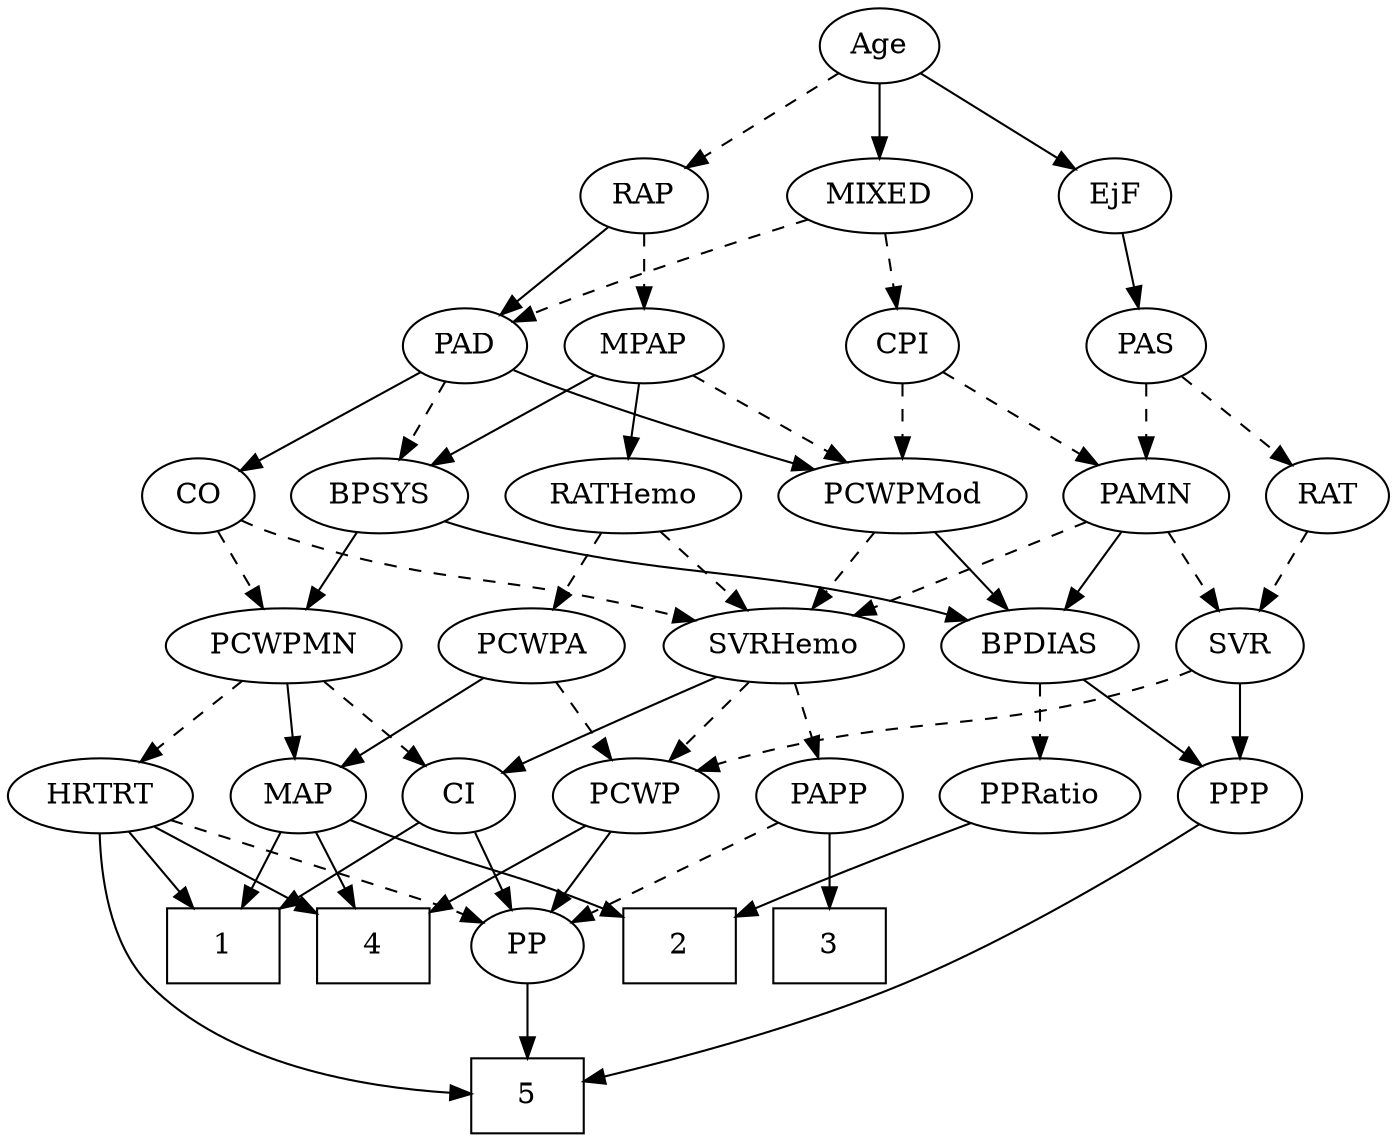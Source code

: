 strict digraph {
	graph [bb="0,0,609.94,540"];
	node [label="\N"];
	1	[height=0.5,
		pos="94.646,90",
		shape=box,
		width=0.75];
	2	[height=0.5,
		pos="310.65,90",
		shape=box,
		width=0.75];
	3	[height=0.5,
		pos="382.65,90",
		shape=box,
		width=0.75];
	4	[height=0.5,
		pos="166.65,90",
		shape=box,
		width=0.75];
	5	[height=0.5,
		pos="238.65,18",
		shape=box,
		width=0.75];
	Age	[height=0.5,
		pos="385.65,522",
		width=0.75];
	EjF	[height=0.5,
		pos="489.65,450",
		width=0.75];
	Age -> EjF	[pos="e,471.21,463.41 404.24,508.49 420.51,497.54 444.34,481.49 462.7,469.14",
		style=solid];
	RAP	[height=0.5,
		pos="283.65,450",
		width=0.77632];
	Age -> RAP	[pos="e,302.07,463.64 367.41,508.49 351.55,497.6 328.37,481.69 310.41,469.37",
		style=dashed];
	MIXED	[height=0.5,
		pos="385.65,450",
		width=1.1193];
	Age -> MIXED	[pos="e,385.65,468.1 385.65,503.7 385.65,495.98 385.65,486.71 385.65,478.11",
		style=solid];
	PAS	[height=0.5,
		pos="500.65,378",
		width=0.75];
	EjF -> PAS	[pos="e,497.93,396.28 492.31,432.05 493.52,424.35 494.99,415.03 496.35,406.36",
		style=solid];
	MPAP	[height=0.5,
		pos="283.65,378",
		width=0.97491];
	RAP -> MPAP	[pos="e,283.65,396.1 283.65,431.7 283.65,423.98 283.65,414.71 283.65,406.11",
		style=dashed];
	PAD	[height=0.5,
		pos="201.65,378",
		width=0.79437];
	RAP -> PAD	[pos="e,218.09,393.04 267.45,435.17 255.62,425.07 239.38,411.21 225.99,399.79",
		style=solid];
	MIXED -> PAD	[pos="e,224.04,389.34 354.64,438.48 324.91,428.21 278.89,411.88 239.65,396 237.58,395.16 235.46,394.28 233.32,393.38",
		style=dashed];
	CPI	[height=0.5,
		pos="394.65,378",
		width=0.75];
	MIXED -> CPI	[pos="e,392.45,396.1 387.87,431.7 388.86,423.98 390.05,414.71 391.16,406.11",
		style=dashed];
	BPSYS	[height=0.5,
		pos="170.65,306",
		width=1.0471];
	MPAP -> BPSYS	[pos="e,192.86,320.76 262.13,363.67 244.99,353.05 220.77,338.05 201.56,326.15",
		style=solid];
	RATHemo	[height=0.5,
		pos="275.65,306",
		width=1.3721];
	MPAP -> RATHemo	[pos="e,277.6,324.1 281.67,359.7 280.79,351.98 279.73,342.71 278.75,334.11",
		style=solid];
	PCWPMod	[height=0.5,
		pos="394.65,306",
		width=1.4443];
	MPAP -> PCWPMod	[pos="e,370.61,322.16 305.05,363.5 321.18,353.33 343.59,339.2 361.96,327.61",
		style=dashed];
	PCWPMN	[height=0.5,
		pos="125.65,234",
		width=1.3902];
	BPSYS -> PCWPMN	[pos="e,136.55,251.96 159.98,288.41 154.62,280.08 148.02,269.8 142.03,260.49",
		style=solid];
	BPDIAS	[height=0.5,
		pos="455.65,234",
		width=1.1735];
	BPSYS -> BPDIAS	[pos="e,424.28,246.17 199.25,293.85 205.27,291.73 211.62,289.66 217.65,288 299.25,265.54 322.77,273.43 404.65,252 407.85,251.16 411.15,\
250.23 414.45,249.24",
		style=solid];
	PAD -> BPSYS	[pos="e,178.16,323.96 194.3,360.41 190.72,352.34 186.34,342.43 182.32,333.35",
		style=dashed];
	CO	[height=0.5,
		pos="87.646,306",
		width=0.75];
	PAD -> CO	[pos="e,106.9,318.82 181.79,364.81 163.45,353.55 136.03,336.71 115.5,324.11",
		style=solid];
	PAD -> PCWPMod	[pos="e,357.35,318.7 224.01,366.59 229.11,364.33 234.54,362.01 239.65,360 275.46,345.9 316.74,331.89 347.68,321.82",
		style=solid];
	CO -> PCWPMN	[pos="e,116.35,252.12 96.46,288.76 100.93,280.53 106.47,270.32 111.52,261.02",
		style=dashed];
	SVRHemo	[height=0.5,
		pos="345.65,234",
		width=1.3902];
	CO -> SVRHemo	[pos="e,308.29,246.15 108.26,294.3 113.21,292 118.54,289.74 123.65,288 193.85,264.01 214.74,270.28 286.65,252 290.49,251.02 294.46,249.97 \
298.44,248.89",
		style=dashed];
	PAMN	[height=0.5,
		pos="500.65,306",
		width=1.011];
	PAS -> PAMN	[pos="e,500.65,324.1 500.65,359.7 500.65,351.98 500.65,342.71 500.65,334.11",
		style=dashed];
	RAT	[height=0.5,
		pos="582.65,306",
		width=0.75827];
	PAS -> RAT	[pos="e,566.48,320.8 516.85,363.17 528.75,353.01 545.13,339.03 558.56,327.56",
		style=dashed];
	SVR	[height=0.5,
		pos="543.65,234",
		width=0.77632];
	PAMN -> SVR	[pos="e,533.83,250.99 510.84,288.41 516.11,279.83 522.64,269.19 528.49,259.67",
		style=dashed];
	PAMN -> SVRHemo	[pos="e,375.66,248.55 474.7,293.28 450.16,282.2 412.99,265.41 384.83,252.7",
		style=dashed];
	PAMN -> BPDIAS	[pos="e,466.23,251.47 489.98,288.41 484.55,279.95 477.82,269.49 471.77,260.08",
		style=solid];
	PCWPA	[height=0.5,
		pos="235.65,234",
		width=1.1555];
	RATHemo -> PCWPA	[pos="e,245.24,251.79 265.96,288.05 261.25,279.8 255.48,269.7 250.24,260.54",
		style=dashed];
	RATHemo -> SVRHemo	[pos="e,329.5,251.15 291.88,288.76 300.89,279.75 312.26,268.39 322.22,258.43",
		style=dashed];
	CPI -> PAMN	[pos="e,479.48,320.98 413.11,364.81 429.09,354.26 452.48,338.81 471.06,326.54",
		style=dashed];
	CPI -> PCWPMod	[pos="e,394.65,324.1 394.65,359.7 394.65,351.98 394.65,342.71 394.65,334.11",
		style=dashed];
	RAT -> SVR	[pos="e,552.64,251.15 573.6,288.76 568.83,280.19 562.86,269.49 557.52,259.9",
		style=dashed];
	PPP	[height=0.5,
		pos="542.65,162",
		width=0.75];
	SVR -> PPP	[pos="e,542.89,180.1 543.4,215.7 543.29,207.98 543.16,198.71 543.03,190.11",
		style=solid];
	PCWP	[height=0.5,
		pos="283.65,162",
		width=0.97491];
	SVR -> PCWP	[pos="e,309.92,173.99 522.46,222.25 517.37,219.95 511.89,217.71 506.65,216 429.48,190.89 405.55,202.71 327.65,180 325.01,179.23 322.31,\
178.37 319.61,177.46",
		style=dashed];
	PCWPMod -> SVRHemo	[pos="e,357.52,251.96 383.03,288.41 377.14,279.99 369.86,269.58 363.29,260.2",
		style=dashed];
	PCWPMod -> BPDIAS	[pos="e,441.29,251.47 409.1,288.41 416.7,279.69 426.15,268.85 434.55,259.21",
		style=solid];
	MAP	[height=0.5,
		pos="127.65,162",
		width=0.84854];
	PCWPA -> MAP	[pos="e,147.55,175.9 213.53,218.67 197.03,207.97 174.34,193.26 156.43,181.65",
		style=solid];
	PCWPA -> PCWP	[pos="e,272.35,179.47 247.02,216.41 252.88,207.87 260.14,197.28 266.65,187.79",
		style=dashed];
	PCWPMN -> MAP	[pos="e,127.16,180.1 126.14,215.7 126.36,207.98 126.63,198.71 126.87,190.11",
		style=solid];
	CI	[height=0.5,
		pos="203.65,162",
		width=0.75];
	PCWPMN -> CI	[pos="e,188.13,176.93 143.35,217.12 154.3,207.28 168.49,194.55 180.36,183.9",
		style=dashed];
	HRTRT	[height=0.5,
		pos="39.646,162",
		width=1.1013];
	PCWPMN -> HRTRT	[pos="e,58.2,178.1 106.13,217.12 94.342,207.52 79.156,195.16 66.273,184.67",
		style=dashed];
	SVRHemo -> PCWP	[pos="e,297.81,178.99 330.95,216.41 323.04,207.48 313.15,196.31 304.46,186.5",
		style=dashed];
	SVRHemo -> CI	[pos="e,225.05,173.55 317.25,219 293.24,207.17 258.92,190.25 234.3,178.11",
		style=solid];
	PAPP	[height=0.5,
		pos="368.65,162",
		width=0.88464];
	SVRHemo -> PAPP	[pos="e,363.13,179.79 351.21,216.05 353.84,208.06 357.04,198.33 359.97,189.4",
		style=dashed];
	BPDIAS -> PPP	[pos="e,526.15,176.27 474.52,217.81 487.27,207.55 504.22,193.91 518.03,182.81",
		style=solid];
	PPRatio	[height=0.5,
		pos="457.65,162",
		width=1.1013];
	BPDIAS -> PPRatio	[pos="e,457.16,180.1 456.14,215.7 456.36,207.98 456.63,198.71 456.87,190.11",
		style=dashed];
	MAP -> 1	[pos="e,102.87,108.45 119.83,144.41 116.07,136.45 111.49,126.72 107.26,117.76",
		style=solid];
	MAP -> 2	[pos="e,283.28,104.33 151.64,150.45 156.88,148.24 162.43,145.98 167.65,144 211.71,127.25 226.34,126.74 273.69,108.16",
		style=solid];
	MAP -> 4	[pos="e,157.11,108.12 136.69,144.76 141.28,136.53 146.97,126.32 152.15,117.02",
		style=solid];
	PP	[height=0.5,
		pos="238.65,90",
		width=0.75];
	PP -> 5	[pos="e,238.65,36.104 238.65,71.697 238.65,63.983 238.65,54.712 238.65,46.112",
		style=solid];
	PPP -> 5	[pos="e,265.92,24.044 526.93,147.01 504.42,127.64 461.03,92.705 418.65,72 371.83,49.126 313.24,34.144 275.87,26.123",
		style=solid];
	PPRatio -> 2	[pos="e,337.69,103.88 431.37,148.49 407.83,137.28 373.09,120.74 346.91,108.27",
		style=solid];
	PCWP -> 4	[pos="e,193.91,107.31 261.64,147.83 245.07,137.92 221.99,124.11 202.73,112.59",
		style=solid];
	PCWP -> PP	[pos="e,249.03,107.15 273.21,144.76 267.64,136.11 260.68,125.27 254.46,115.6",
		style=solid];
	CI -> 1	[pos="e,121.17,108.03 184.66,148.81 169.56,139.11 148.03,125.28 129.81,113.58",
		style=solid];
	CI -> PP	[pos="e,230.33,107.63 211.76,144.76 215.94,136.4 221.14,126.02 225.84,116.61",
		style=solid];
	PAPP -> 3	[pos="e,379.19,108.28 372.04,144.05 373.58,136.35 375.44,127.03 377.17,118.36",
		style=solid];
	PAPP -> PP	[pos="e,258.99,101.96 346.3,148.97 324.64,137.3 291.66,119.55 267.91,106.76",
		style=dashed];
	HRTRT -> 1	[pos="e,81.192,108.12 52.403,144.76 59.079,136.27 67.401,125.68 74.889,116.15",
		style=solid];
	HRTRT -> 4	[pos="e,139.47,105.98 63.833,147.67 82.725,137.26 109.27,122.62 130.66,110.84",
		style=solid];
	HRTRT -> 5	[pos="e,211.34,18.857 38.45,143.94 38.03,124.1 40.497,91.585 58.646,72 95.414,32.325 160.21,21.821 201.21,19.337",
		style=solid];
	HRTRT -> PP	[pos="e,217.54,101.56 69.802,150.13 75.705,148.05 81.86,145.93 87.646,144 138.45,127.06 152.76,127.48 202.65,108 204.48,107.28 206.35,\
106.52 208.23,105.72",
		style=dashed];
}
